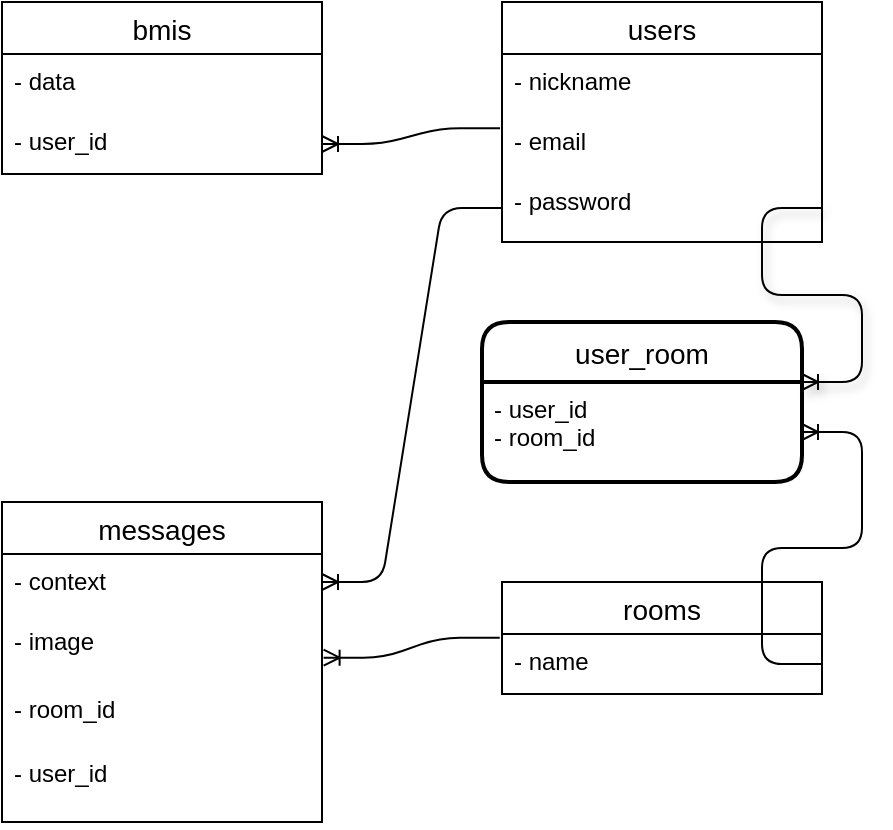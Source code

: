 <mxfile version="13.10.0" type="embed">
    <diagram id="Ct_AQ2lKqJLETccid2Gk" name="Page-1">
        <mxGraphModel dx="589" dy="396" grid="1" gridSize="10" guides="1" tooltips="1" connect="1" arrows="1" fold="1" page="1" pageScale="1" pageWidth="827" pageHeight="1169" math="0" shadow="0">
            <root>
                <mxCell id="0"/>
                <mxCell id="1" parent="0"/>
                <mxCell id="2" value="bmis" style="swimlane;fontStyle=0;childLayout=stackLayout;horizontal=1;startSize=26;horizontalStack=0;resizeParent=1;resizeParentMax=0;resizeLast=0;collapsible=1;marginBottom=0;align=center;fontSize=14;" vertex="1" parent="1">
                    <mxGeometry x="70" y="20" width="160" height="86" as="geometry"/>
                </mxCell>
                <mxCell id="3" value="- data" style="text;strokeColor=none;fillColor=none;spacingLeft=4;spacingRight=4;overflow=hidden;rotatable=0;points=[[0,0.5],[1,0.5]];portConstraint=eastwest;fontSize=12;" vertex="1" parent="2">
                    <mxGeometry y="26" width="160" height="30" as="geometry"/>
                </mxCell>
                <mxCell id="4" value="- user_id" style="text;strokeColor=none;fillColor=none;spacingLeft=4;spacingRight=4;overflow=hidden;rotatable=0;points=[[0,0.5],[1,0.5]];portConstraint=eastwest;fontSize=12;" vertex="1" parent="2">
                    <mxGeometry y="56" width="160" height="30" as="geometry"/>
                </mxCell>
                <mxCell id="6" value="users" style="swimlane;fontStyle=0;childLayout=stackLayout;horizontal=1;startSize=26;horizontalStack=0;resizeParent=1;resizeParentMax=0;resizeLast=0;collapsible=1;marginBottom=0;align=center;fontSize=14;" vertex="1" parent="1">
                    <mxGeometry x="320" y="20" width="160" height="120" as="geometry"/>
                </mxCell>
                <mxCell id="8" value="- nickname" style="text;strokeColor=none;fillColor=none;spacingLeft=4;spacingRight=4;overflow=hidden;rotatable=0;points=[[0,0.5],[1,0.5]];portConstraint=eastwest;fontSize=12;" vertex="1" parent="6">
                    <mxGeometry y="26" width="160" height="30" as="geometry"/>
                </mxCell>
                <mxCell id="7" value="- email" style="text;strokeColor=none;fillColor=none;spacingLeft=4;spacingRight=4;overflow=hidden;rotatable=0;points=[[0,0.5],[1,0.5]];portConstraint=eastwest;fontSize=12;" vertex="1" parent="6">
                    <mxGeometry y="56" width="160" height="30" as="geometry"/>
                </mxCell>
                <mxCell id="9" value="- password" style="text;strokeColor=none;fillColor=none;spacingLeft=4;spacingRight=4;overflow=hidden;rotatable=0;points=[[0,0.5],[1,0.5]];portConstraint=eastwest;fontSize=12;" vertex="1" parent="6">
                    <mxGeometry y="86" width="160" height="34" as="geometry"/>
                </mxCell>
                <mxCell id="10" value="rooms" style="swimlane;fontStyle=0;childLayout=stackLayout;horizontal=1;startSize=26;horizontalStack=0;resizeParent=1;resizeParentMax=0;resizeLast=0;collapsible=1;marginBottom=0;align=center;fontSize=14;" vertex="1" parent="1">
                    <mxGeometry x="320" y="310" width="160" height="56" as="geometry"/>
                </mxCell>
                <mxCell id="11" value="- name" style="text;strokeColor=none;fillColor=none;spacingLeft=4;spacingRight=4;overflow=hidden;rotatable=0;points=[[0,0.5],[1,0.5]];portConstraint=eastwest;fontSize=12;" vertex="1" parent="10">
                    <mxGeometry y="26" width="160" height="30" as="geometry"/>
                </mxCell>
                <mxCell id="14" value="messages" style="swimlane;fontStyle=0;childLayout=stackLayout;horizontal=1;startSize=26;horizontalStack=0;resizeParent=1;resizeParentMax=0;resizeLast=0;collapsible=1;marginBottom=0;align=center;fontSize=14;" vertex="1" parent="1">
                    <mxGeometry x="70" y="270" width="160" height="160" as="geometry"/>
                </mxCell>
                <mxCell id="15" value="- context" style="text;strokeColor=none;fillColor=none;spacingLeft=4;spacingRight=4;overflow=hidden;rotatable=0;points=[[0,0.5],[1,0.5]];portConstraint=eastwest;fontSize=12;" vertex="1" parent="14">
                    <mxGeometry y="26" width="160" height="30" as="geometry"/>
                </mxCell>
                <mxCell id="16" value="- image" style="text;strokeColor=none;fillColor=none;spacingLeft=4;spacingRight=4;overflow=hidden;rotatable=0;points=[[0,0.5],[1,0.5]];portConstraint=eastwest;fontSize=12;" vertex="1" parent="14">
                    <mxGeometry y="56" width="160" height="104" as="geometry"/>
                </mxCell>
                <mxCell id="19" value="" style="edgeStyle=entityRelationEdgeStyle;fontSize=12;html=1;endArrow=ERoneToMany;exitX=-0.006;exitY=0.239;exitDx=0;exitDy=0;exitPerimeter=0;" edge="1" parent="1" source="7" target="4">
                    <mxGeometry width="100" height="100" relative="1" as="geometry">
                        <mxPoint x="110" y="260" as="sourcePoint"/>
                        <mxPoint x="210" y="160" as="targetPoint"/>
                    </mxGeometry>
                </mxCell>
                <mxCell id="21" value="" style="edgeStyle=entityRelationEdgeStyle;fontSize=12;html=1;endArrow=ERoneToMany;exitX=-0.007;exitY=0.061;exitDx=0;exitDy=0;exitPerimeter=0;entryX=1.005;entryY=0.21;entryDx=0;entryDy=0;entryPerimeter=0;" edge="1" parent="1" source="11" target="16">
                    <mxGeometry width="100" height="100" relative="1" as="geometry">
                        <mxPoint x="317.92" y="365.16" as="sourcePoint"/>
                        <mxPoint x="240" y="322" as="targetPoint"/>
                    </mxGeometry>
                </mxCell>
                <mxCell id="22" value="" style="edgeStyle=entityRelationEdgeStyle;fontSize=12;html=1;endArrow=ERoneToMany;entryX=1;entryY=0.25;entryDx=0;entryDy=0;" edge="1" parent="1" source="9" target="14">
                    <mxGeometry width="100" height="100" relative="1" as="geometry">
                        <mxPoint x="329.04" y="93.17" as="sourcePoint"/>
                        <mxPoint x="240" y="101" as="targetPoint"/>
                    </mxGeometry>
                </mxCell>
                <mxCell id="23" value="user_room" style="swimlane;childLayout=stackLayout;horizontal=1;startSize=30;horizontalStack=0;rounded=1;fontSize=14;fontStyle=0;strokeWidth=2;resizeParent=0;resizeLast=1;shadow=0;dashed=0;align=center;" vertex="1" parent="1">
                    <mxGeometry x="310" y="180" width="160" height="80" as="geometry"/>
                </mxCell>
                <mxCell id="24" value="- user_id&#10;- room_id" style="align=left;strokeColor=none;fillColor=none;spacingLeft=4;fontSize=12;verticalAlign=top;resizable=0;rotatable=0;part=1;" vertex="1" parent="23">
                    <mxGeometry y="30" width="160" height="50" as="geometry"/>
                </mxCell>
                <mxCell id="27" value="" style="edgeStyle=entityRelationEdgeStyle;fontSize=12;html=1;endArrow=ERoneToMany;exitX=1;exitY=0.5;exitDx=0;exitDy=0;" edge="1" parent="1" source="11" target="24">
                    <mxGeometry width="100" height="100" relative="1" as="geometry">
                        <mxPoint x="481.92" y="365.85" as="sourcePoint"/>
                        <mxPoint x="250" y="111" as="targetPoint"/>
                    </mxGeometry>
                </mxCell>
                <mxCell id="28" value="" style="edgeStyle=entityRelationEdgeStyle;fontSize=12;html=1;endArrow=ERoneToMany;shadow=1;exitX=1;exitY=0.5;exitDx=0;exitDy=0;entryX=1;entryY=0;entryDx=0;entryDy=0;" edge="1" parent="1" source="9" target="24">
                    <mxGeometry width="100" height="100" relative="1" as="geometry">
                        <mxPoint x="210" y="280" as="sourcePoint"/>
                        <mxPoint x="310" y="180" as="targetPoint"/>
                    </mxGeometry>
                </mxCell>
                <mxCell id="30" value="- user_id" style="text;strokeColor=none;fillColor=none;spacingLeft=4;spacingRight=4;overflow=hidden;rotatable=0;points=[[0,0.5],[1,0.5]];portConstraint=eastwest;fontSize=12;" vertex="1" parent="1">
                    <mxGeometry x="70" y="392" width="160" height="34" as="geometry"/>
                </mxCell>
                <mxCell id="31" value="- room_id" style="text;strokeColor=none;fillColor=none;spacingLeft=4;spacingRight=4;overflow=hidden;rotatable=0;points=[[0,0.5],[1,0.5]];portConstraint=eastwest;fontSize=12;" vertex="1" parent="1">
                    <mxGeometry x="70" y="360" width="160" height="34" as="geometry"/>
                </mxCell>
            </root>
        </mxGraphModel>
    </diagram>
</mxfile>